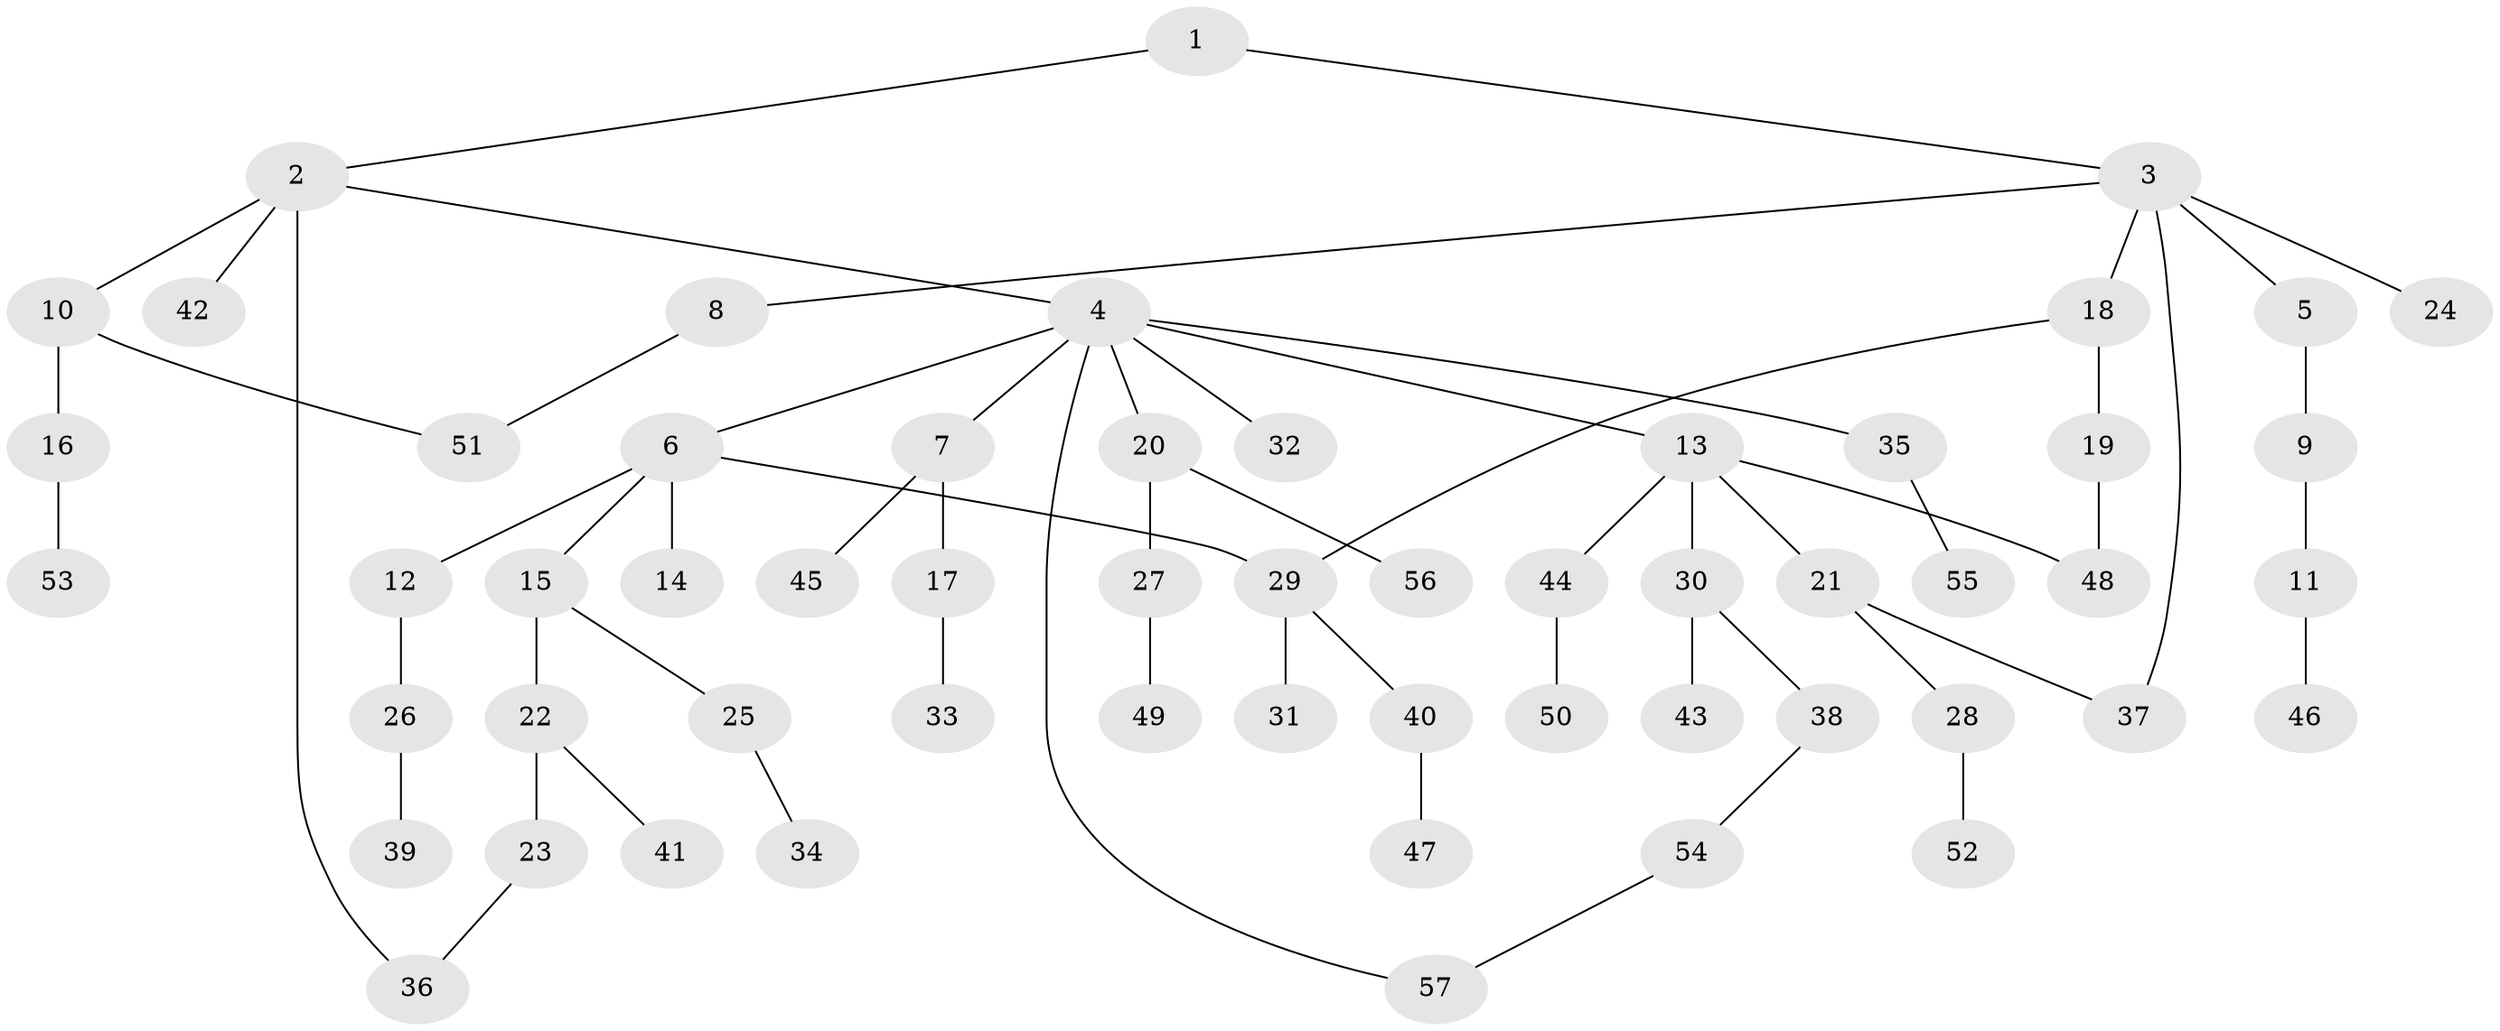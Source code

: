// Generated by graph-tools (version 1.1) at 2025/34/03/09/25 02:34:13]
// undirected, 57 vertices, 62 edges
graph export_dot {
graph [start="1"]
  node [color=gray90,style=filled];
  1;
  2;
  3;
  4;
  5;
  6;
  7;
  8;
  9;
  10;
  11;
  12;
  13;
  14;
  15;
  16;
  17;
  18;
  19;
  20;
  21;
  22;
  23;
  24;
  25;
  26;
  27;
  28;
  29;
  30;
  31;
  32;
  33;
  34;
  35;
  36;
  37;
  38;
  39;
  40;
  41;
  42;
  43;
  44;
  45;
  46;
  47;
  48;
  49;
  50;
  51;
  52;
  53;
  54;
  55;
  56;
  57;
  1 -- 2;
  1 -- 3;
  2 -- 4;
  2 -- 10;
  2 -- 36;
  2 -- 42;
  3 -- 5;
  3 -- 8;
  3 -- 18;
  3 -- 24;
  3 -- 37;
  4 -- 6;
  4 -- 7;
  4 -- 13;
  4 -- 20;
  4 -- 32;
  4 -- 35;
  4 -- 57;
  5 -- 9;
  6 -- 12;
  6 -- 14;
  6 -- 15;
  6 -- 29;
  7 -- 17;
  7 -- 45;
  8 -- 51;
  9 -- 11;
  10 -- 16;
  10 -- 51;
  11 -- 46;
  12 -- 26;
  13 -- 21;
  13 -- 30;
  13 -- 44;
  13 -- 48;
  15 -- 22;
  15 -- 25;
  16 -- 53;
  17 -- 33;
  18 -- 19;
  18 -- 29;
  19 -- 48;
  20 -- 27;
  20 -- 56;
  21 -- 28;
  21 -- 37;
  22 -- 23;
  22 -- 41;
  23 -- 36;
  25 -- 34;
  26 -- 39;
  27 -- 49;
  28 -- 52;
  29 -- 31;
  29 -- 40;
  30 -- 38;
  30 -- 43;
  35 -- 55;
  38 -- 54;
  40 -- 47;
  44 -- 50;
  54 -- 57;
}
